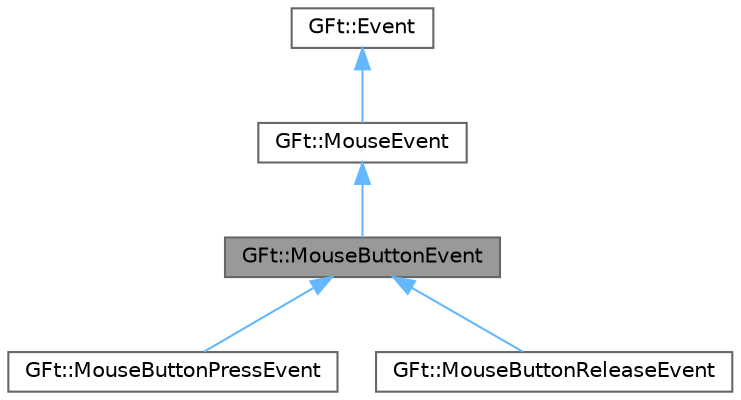 digraph "GFt::MouseButtonEvent"
{
 // LATEX_PDF_SIZE
  bgcolor="transparent";
  edge [fontname=Helvetica,fontsize=10,labelfontname=Helvetica,labelfontsize=10];
  node [fontname=Helvetica,fontsize=10,shape=box,height=0.2,width=0.4];
  Node1 [id="Node000001",label="GFt::MouseButtonEvent",height=0.2,width=0.4,color="gray40", fillcolor="grey60", style="filled", fontcolor="black",tooltip="鼠标按钮事件基类"];
  Node2 -> Node1 [id="edge1_Node000001_Node000002",dir="back",color="steelblue1",style="solid",tooltip=" "];
  Node2 [id="Node000002",label="GFt::MouseEvent",height=0.2,width=0.4,color="gray40", fillcolor="white", style="filled",URL="$class_g_ft_1_1_mouse_event.html",tooltip="鼠标事件基类"];
  Node3 -> Node2 [id="edge2_Node000002_Node000003",dir="back",color="steelblue1",style="solid",tooltip=" "];
  Node3 [id="Node000003",label="GFt::Event",height=0.2,width=0.4,color="gray40", fillcolor="white", style="filled",URL="$class_g_ft_1_1_event.html",tooltip="事件基类"];
  Node1 -> Node4 [id="edge3_Node000001_Node000004",dir="back",color="steelblue1",style="solid",tooltip=" "];
  Node4 [id="Node000004",label="GFt::MouseButtonPressEvent",height=0.2,width=0.4,color="gray40", fillcolor="white", style="filled",URL="$class_g_ft_1_1_mouse_button_press_event.html",tooltip="鼠标按钮按下事件"];
  Node1 -> Node5 [id="edge4_Node000001_Node000005",dir="back",color="steelblue1",style="solid",tooltip=" "];
  Node5 [id="Node000005",label="GFt::MouseButtonReleaseEvent",height=0.2,width=0.4,color="gray40", fillcolor="white", style="filled",URL="$class_g_ft_1_1_mouse_button_release_event.html",tooltip="鼠标按钮弹起事件"];
}
